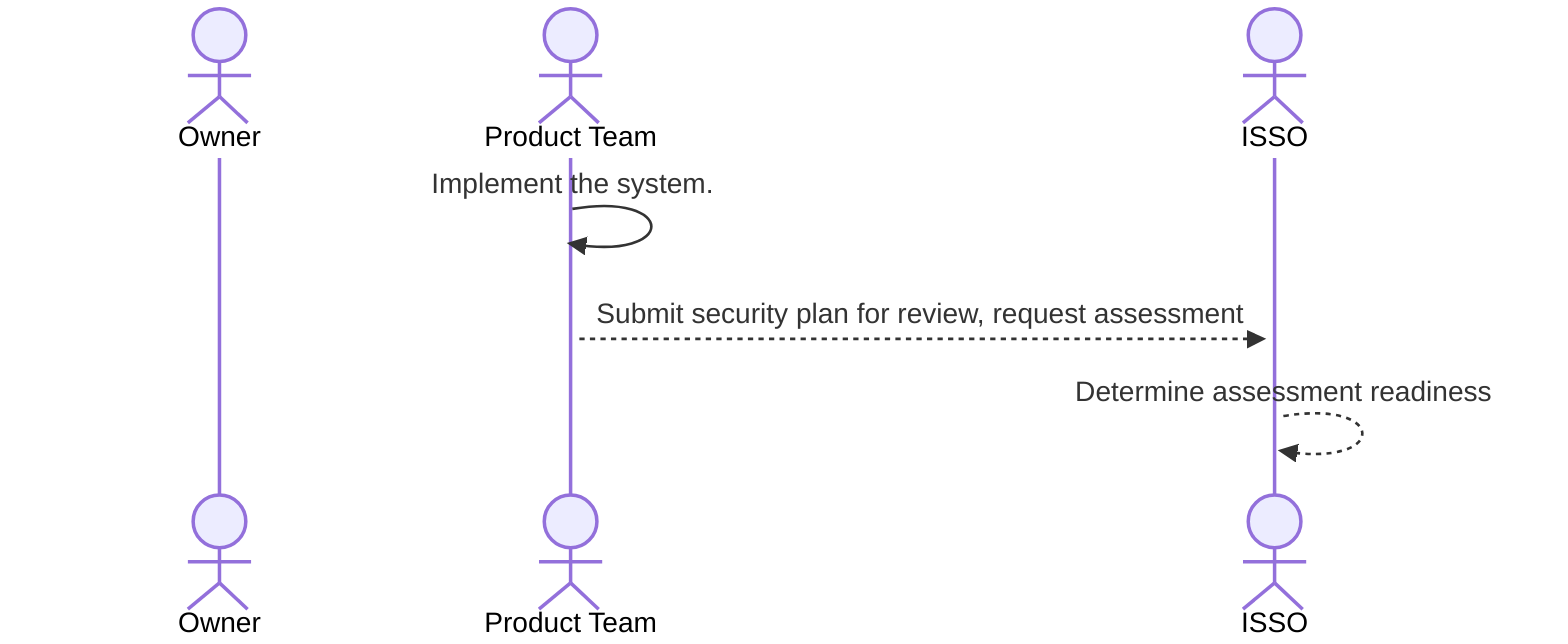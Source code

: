 sequenceDiagram
    actor Owner
    actor Product Team
    actor ISSO
    Product Team->>+Product Team: Implement the system.
    Product Team-->>+ISSO: Submit security plan for review, request assessment
    ISSO-->>+ISSO: Determine assessment readiness